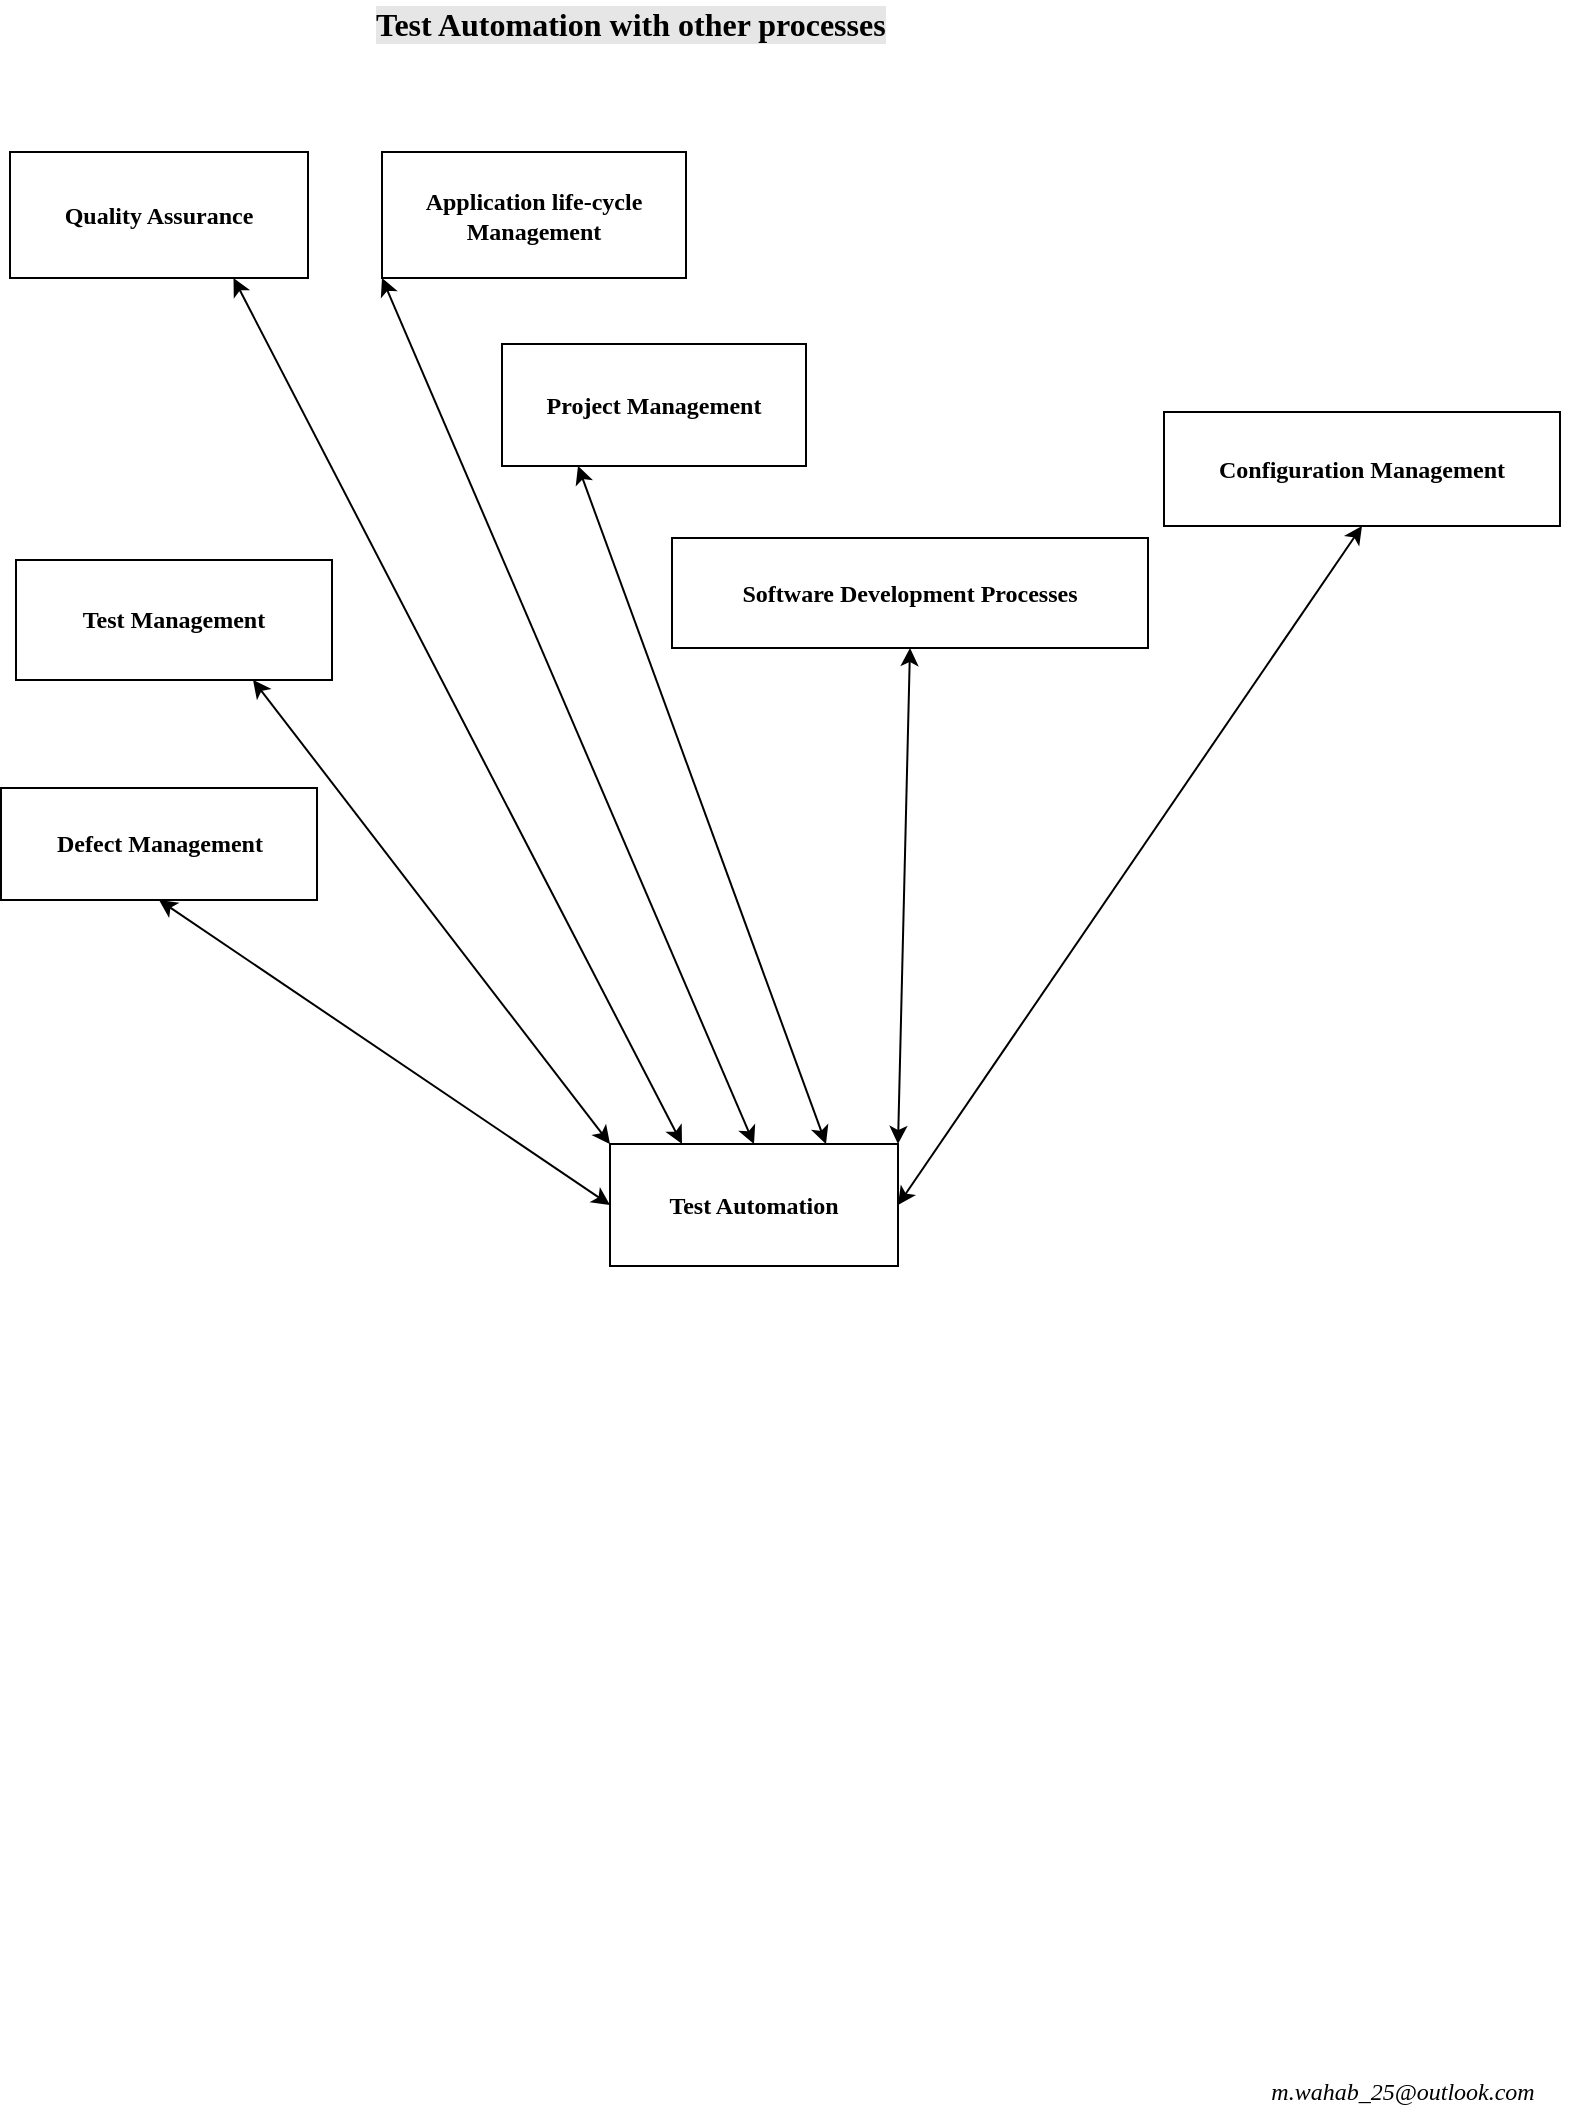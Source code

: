 <mxfile version="13.8.6" type="device"><diagram id="EuNnXIlJ0fQDU9QPUpeN" name="Page-1"><mxGraphModel dx="530" dy="447" grid="0" gridSize="10" guides="1" tooltips="1" connect="1" arrows="1" fold="1" page="1" pageScale="1" pageWidth="850" pageHeight="1100" math="0" shadow="0"><root><mxCell id="0"/><mxCell id="1" parent="0"/><mxCell id="Rpnlbs6yNcbfv5PiGMjt-2" value="&lt;font style=&quot;font-size: 12px;&quot;&gt;Test Management&lt;/font&gt;" style="rounded=0;whiteSpace=wrap;html=1;fontStyle=1;fontSize=12;fontFamily=Lucida Console;" parent="1" vertex="1"><mxGeometry x="63" y="319" width="158" height="60" as="geometry"/></mxCell><mxCell id="Rpnlbs6yNcbfv5PiGMjt-3" value="&lt;font style=&quot;font-size: 12px;&quot;&gt;Configuration Management&lt;/font&gt;" style="rounded=0;whiteSpace=wrap;html=1;fontStyle=1;fontSize=12;fontFamily=Lucida Console;" parent="1" vertex="1"><mxGeometry x="637" y="245" width="198" height="57" as="geometry"/></mxCell><mxCell id="Rpnlbs6yNcbfv5PiGMjt-4" value="&lt;font style=&quot;font-size: 12px;&quot;&gt;Application life-cycle Management&lt;/font&gt;" style="rounded=0;whiteSpace=wrap;html=1;fontStyle=1;fontSize=12;fontFamily=Lucida Console;" parent="1" vertex="1"><mxGeometry x="246" y="115" width="152" height="63" as="geometry"/></mxCell><mxCell id="Rpnlbs6yNcbfv5PiGMjt-5" value="&lt;font style=&quot;font-size: 12px;&quot;&gt;Defect Management&lt;/font&gt;" style="rounded=0;whiteSpace=wrap;html=1;fontStyle=1;fontSize=12;fontFamily=Lucida Console;" parent="1" vertex="1"><mxGeometry x="55.5" y="433" width="158" height="56" as="geometry"/></mxCell><mxCell id="Rpnlbs6yNcbfv5PiGMjt-6" value="&lt;font style=&quot;font-size: 12px;&quot;&gt;Software Development Processes&lt;/font&gt;" style="rounded=0;whiteSpace=wrap;html=1;fontStyle=1;fontSize=12;fontFamily=Lucida Console;" parent="1" vertex="1"><mxGeometry x="391" y="308" width="238" height="55" as="geometry"/></mxCell><mxCell id="Rpnlbs6yNcbfv5PiGMjt-7" value="&lt;font style=&quot;font-size: 12px;&quot;&gt;Quality Assurance&lt;/font&gt;" style="rounded=0;whiteSpace=wrap;html=1;fontStyle=1;fontSize=12;fontFamily=Lucida Console;" parent="1" vertex="1"><mxGeometry x="60" y="115" width="149" height="63" as="geometry"/></mxCell><mxCell id="Rpnlbs6yNcbfv5PiGMjt-8" value="&lt;font style=&quot;font-size: 12px;&quot;&gt;Project&amp;nbsp;&lt;/font&gt;&lt;font style=&quot;font-size: 12px;&quot;&gt;Management&lt;/font&gt;" style="rounded=0;whiteSpace=wrap;html=1;fontStyle=1;fontSize=12;fontFamily=Lucida Console;" parent="1" vertex="1"><mxGeometry x="306" y="211" width="152" height="61" as="geometry"/></mxCell><mxCell id="Rpnlbs6yNcbfv5PiGMjt-10" value="&lt;font style=&quot;font-size: 12px;&quot;&gt;Test Automation&lt;/font&gt;" style="rounded=0;whiteSpace=wrap;html=1;fontStyle=1;fontSize=12;fontFamily=Lucida Console;" parent="1" vertex="1"><mxGeometry x="360" y="611" width="144" height="61" as="geometry"/></mxCell><mxCell id="Rpnlbs6yNcbfv5PiGMjt-21" value="&lt;font style=&quot;font-size: 16px&quot;&gt;&lt;span style=&quot;font-size: 16px&quot;&gt;&lt;b style=&quot;font-size: 16px&quot;&gt;Test Automation with other processes&lt;/b&gt;&lt;/span&gt;&lt;/font&gt;" style="text;html=1;resizable=0;points=[];autosize=1;align=left;verticalAlign=top;spacingTop=-4;fontFamily=Lucida Console;fontSize=16;labelBackgroundColor=#E6E6E6;" parent="1" vertex="1"><mxGeometry x="241" y="39" width="368" height="18" as="geometry"/></mxCell><mxCell id="stcECIMnQ8LBM3SPyK_8-2" value="" style="endArrow=classic;startArrow=classic;html=1;strokeColor=#000000;fontFamily=Lucida Console;fontSize=16;fontColor=#000000;exitX=0.25;exitY=0;exitDx=0;exitDy=0;entryX=0.75;entryY=1;entryDx=0;entryDy=0;" parent="1" source="Rpnlbs6yNcbfv5PiGMjt-10" target="Rpnlbs6yNcbfv5PiGMjt-7" edge="1"><mxGeometry width="50" height="50" relative="1" as="geometry"><mxPoint x="382" y="520" as="sourcePoint"/><mxPoint x="432" y="470" as="targetPoint"/></mxGeometry></mxCell><mxCell id="stcECIMnQ8LBM3SPyK_8-3" value="" style="endArrow=classic;startArrow=classic;html=1;strokeColor=#000000;fontFamily=Lucida Console;fontSize=16;fontColor=#000000;entryX=0;entryY=0;entryDx=0;entryDy=0;exitX=0.75;exitY=1;exitDx=0;exitDy=0;" parent="1" source="Rpnlbs6yNcbfv5PiGMjt-2" target="Rpnlbs6yNcbfv5PiGMjt-10" edge="1"><mxGeometry width="50" height="50" relative="1" as="geometry"><mxPoint x="270" y="502" as="sourcePoint"/><mxPoint x="320" y="452" as="targetPoint"/></mxGeometry></mxCell><mxCell id="stcECIMnQ8LBM3SPyK_8-4" value="" style="endArrow=classic;startArrow=classic;html=1;strokeColor=#000000;fontFamily=Lucida Console;fontSize=16;fontColor=#000000;exitX=1;exitY=0.5;exitDx=0;exitDy=0;entryX=0.5;entryY=1;entryDx=0;entryDy=0;" parent="1" source="Rpnlbs6yNcbfv5PiGMjt-10" target="Rpnlbs6yNcbfv5PiGMjt-3" edge="1"><mxGeometry width="50" height="50" relative="1" as="geometry"><mxPoint x="456" y="547" as="sourcePoint"/><mxPoint x="506" y="497" as="targetPoint"/></mxGeometry></mxCell><mxCell id="stcECIMnQ8LBM3SPyK_8-5" value="" style="endArrow=classic;startArrow=classic;html=1;strokeColor=#000000;fontFamily=Lucida Console;fontSize=16;fontColor=#000000;entryX=0;entryY=1;entryDx=0;entryDy=0;exitX=0.5;exitY=0;exitDx=0;exitDy=0;" parent="1" source="Rpnlbs6yNcbfv5PiGMjt-10" target="Rpnlbs6yNcbfv5PiGMjt-4" edge="1"><mxGeometry width="50" height="50" relative="1" as="geometry"><mxPoint x="403" y="520" as="sourcePoint"/><mxPoint x="453" y="470" as="targetPoint"/></mxGeometry></mxCell><mxCell id="stcECIMnQ8LBM3SPyK_8-6" value="" style="endArrow=classic;startArrow=classic;html=1;strokeColor=#000000;fontFamily=Lucida Console;fontSize=16;fontColor=#000000;exitX=0.75;exitY=0;exitDx=0;exitDy=0;entryX=0.25;entryY=1;entryDx=0;entryDy=0;" parent="1" source="Rpnlbs6yNcbfv5PiGMjt-10" target="Rpnlbs6yNcbfv5PiGMjt-8" edge="1"><mxGeometry width="50" height="50" relative="1" as="geometry"><mxPoint x="406" y="520" as="sourcePoint"/><mxPoint x="337" y="283" as="targetPoint"/></mxGeometry></mxCell><mxCell id="stcECIMnQ8LBM3SPyK_8-7" value="" style="endArrow=classic;startArrow=classic;html=1;strokeColor=#000000;fontFamily=Lucida Console;fontSize=16;fontColor=#000000;exitX=1;exitY=0;exitDx=0;exitDy=0;entryX=0.5;entryY=1;entryDx=0;entryDy=0;" parent="1" source="Rpnlbs6yNcbfv5PiGMjt-10" target="Rpnlbs6yNcbfv5PiGMjt-6" edge="1"><mxGeometry width="50" height="50" relative="1" as="geometry"><mxPoint x="432" y="522" as="sourcePoint"/><mxPoint x="494" y="370" as="targetPoint"/></mxGeometry></mxCell><mxCell id="stcECIMnQ8LBM3SPyK_8-8" value="" style="endArrow=classic;startArrow=classic;html=1;strokeColor=#000000;fontFamily=Lucida Console;fontSize=16;fontColor=#000000;exitX=0.5;exitY=1;exitDx=0;exitDy=0;entryX=0;entryY=0.5;entryDx=0;entryDy=0;" parent="1" source="Rpnlbs6yNcbfv5PiGMjt-5" target="Rpnlbs6yNcbfv5PiGMjt-10" edge="1"><mxGeometry width="50" height="50" relative="1" as="geometry"><mxPoint x="262" y="598" as="sourcePoint"/><mxPoint x="317" y="539" as="targetPoint"/></mxGeometry></mxCell><mxCell id="poaLtUWFRLoRp7ib2shu-1" value="m.wahab_25@outlook.com" style="text;html=1;align=center;verticalAlign=middle;resizable=0;points=[];autosize=1;fontSize=12;fontFamily=Lucida Console;fontColor=#000000;fontStyle=2" vertex="1" parent="1"><mxGeometry x="671" y="1076" width="169" height="18" as="geometry"/></mxCell></root></mxGraphModel></diagram></mxfile>